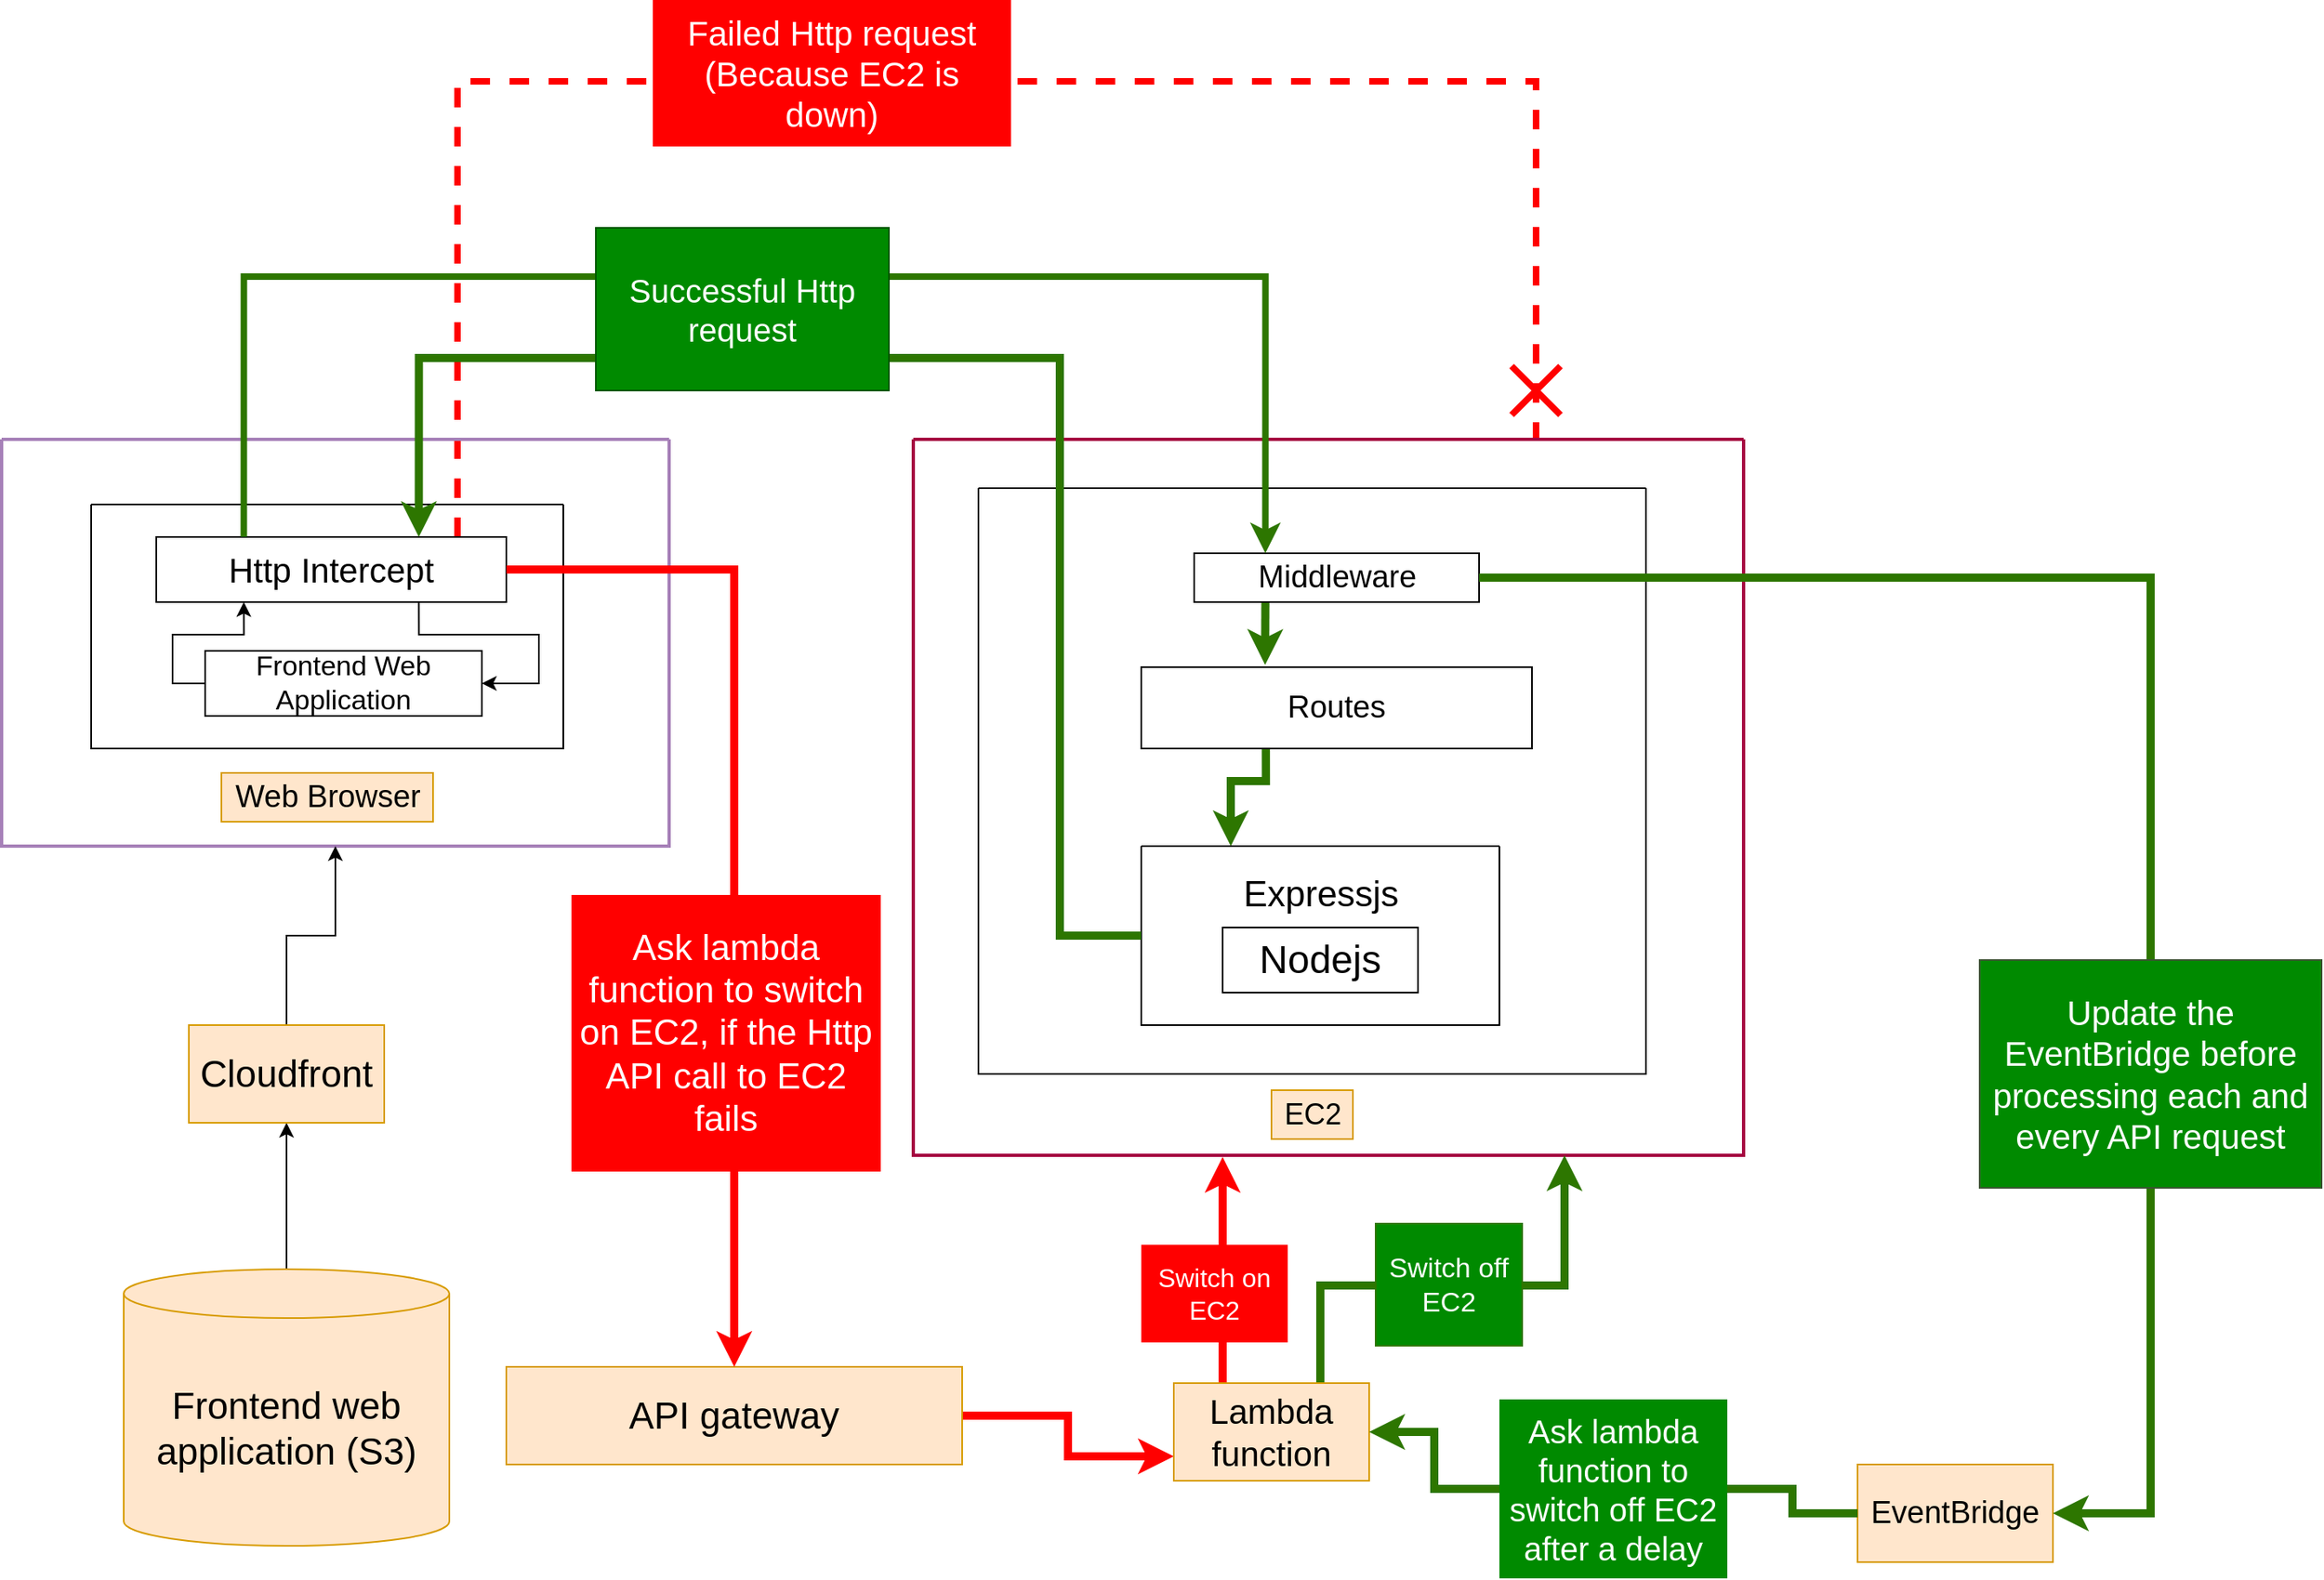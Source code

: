 <mxfile version="17.4.6" type="device"><diagram id="XbZqa4LFNbEieIg0QkVh" name="Page-1"><mxGraphModel dx="1572" dy="984" grid="1" gridSize="10" guides="1" tooltips="1" connect="1" arrows="1" fold="1" page="1" pageScale="1" pageWidth="850" pageHeight="1100" math="0" shadow="0"><root><mxCell id="0"/><mxCell id="1" parent="0"/><mxCell id="Id8Q2En8h6d3P-I4ZJu1-94" style="edgeStyle=orthogonalEdgeStyle;rounded=0;orthogonalLoop=1;jettySize=auto;html=1;entryX=0.75;entryY=0;entryDx=0;entryDy=0;fontSize=18;strokeWidth=4;fillColor=#e51400;strokeColor=#FF0000;endArrow=cross;endFill=0;dashed=1;endSize=25;" parent="1" source="Id8Q2En8h6d3P-I4ZJu1-23" target="Id8Q2En8h6d3P-I4ZJu1-36" edge="1"><mxGeometry relative="1" as="geometry"><Array as="points"><mxPoint x="340" y="150"/><mxPoint x="1003" y="150"/></Array></mxGeometry></mxCell><mxCell id="Id8Q2En8h6d3P-I4ZJu1-9" value="" style="swimlane;startSize=0;fillColor=#D4E1F5;strokeColor=#A680B8;strokeWidth=2;" parent="1" vertex="1"><mxGeometry x="60" y="370" width="410" height="250" as="geometry"/></mxCell><mxCell id="Id8Q2En8h6d3P-I4ZJu1-13" value="Web Browser" style="text;html=1;align=center;verticalAlign=middle;resizable=0;points=[];autosize=1;strokeColor=#d79b00;fillColor=#ffe6cc;fontSize=19;" parent="Id8Q2En8h6d3P-I4ZJu1-9" vertex="1"><mxGeometry x="135" y="205" width="130" height="30" as="geometry"/></mxCell><mxCell id="Id8Q2En8h6d3P-I4ZJu1-22" value="" style="swimlane;startSize=0;" parent="Id8Q2En8h6d3P-I4ZJu1-9" vertex="1"><mxGeometry x="55" y="40" width="290" height="150" as="geometry"/></mxCell><mxCell id="Id8Q2En8h6d3P-I4ZJu1-31" style="edgeStyle=orthogonalEdgeStyle;rounded=0;orthogonalLoop=1;jettySize=auto;html=1;exitX=0.75;exitY=1;exitDx=0;exitDy=0;entryX=1;entryY=0.5;entryDx=0;entryDy=0;" parent="Id8Q2En8h6d3P-I4ZJu1-22" source="Id8Q2En8h6d3P-I4ZJu1-23" target="Id8Q2En8h6d3P-I4ZJu1-27" edge="1"><mxGeometry relative="1" as="geometry"/></mxCell><mxCell id="Id8Q2En8h6d3P-I4ZJu1-23" value="&lt;div style=&quot;font-size: 21px;&quot;&gt;Http Intercept&lt;/div&gt;" style="rounded=0;whiteSpace=wrap;html=1;fontSize=21;" parent="Id8Q2En8h6d3P-I4ZJu1-22" vertex="1"><mxGeometry x="40" y="20" width="215" height="40" as="geometry"/></mxCell><mxCell id="Id8Q2En8h6d3P-I4ZJu1-32" style="edgeStyle=orthogonalEdgeStyle;rounded=0;orthogonalLoop=1;jettySize=auto;html=1;exitX=0;exitY=0.5;exitDx=0;exitDy=0;entryX=0.25;entryY=1;entryDx=0;entryDy=0;" parent="Id8Q2En8h6d3P-I4ZJu1-22" source="Id8Q2En8h6d3P-I4ZJu1-27" target="Id8Q2En8h6d3P-I4ZJu1-23" edge="1"><mxGeometry relative="1" as="geometry"><Array as="points"><mxPoint x="50" y="110"/><mxPoint x="50" y="80"/><mxPoint x="94" y="80"/></Array></mxGeometry></mxCell><mxCell id="Id8Q2En8h6d3P-I4ZJu1-27" value="Frontend Web Application" style="rounded=0;whiteSpace=wrap;html=1;fontSize=17;" parent="Id8Q2En8h6d3P-I4ZJu1-22" vertex="1"><mxGeometry x="70" y="90" width="170" height="40" as="geometry"/></mxCell><mxCell id="Id8Q2En8h6d3P-I4ZJu1-18" style="edgeStyle=orthogonalEdgeStyle;rounded=0;orthogonalLoop=1;jettySize=auto;html=1;entryX=0.5;entryY=1;entryDx=0;entryDy=0;" parent="1" source="Id8Q2En8h6d3P-I4ZJu1-16" target="Id8Q2En8h6d3P-I4ZJu1-17" edge="1"><mxGeometry relative="1" as="geometry"/></mxCell><mxCell id="Id8Q2En8h6d3P-I4ZJu1-16" value="Frontend web application (S3)" style="shape=cylinder3;whiteSpace=wrap;html=1;boundedLbl=1;backgroundOutline=1;size=15;fontSize=23;fillColor=#ffe6cc;strokeColor=#d79b00;" parent="1" vertex="1"><mxGeometry x="135" y="880" width="200" height="170" as="geometry"/></mxCell><mxCell id="Id8Q2En8h6d3P-I4ZJu1-76" style="edgeStyle=orthogonalEdgeStyle;rounded=0;orthogonalLoop=1;jettySize=auto;html=1;exitX=0.5;exitY=0;exitDx=0;exitDy=0;entryX=0.5;entryY=1;entryDx=0;entryDy=0;" parent="1" source="Id8Q2En8h6d3P-I4ZJu1-17" target="Id8Q2En8h6d3P-I4ZJu1-9" edge="1"><mxGeometry relative="1" as="geometry"/></mxCell><mxCell id="Id8Q2En8h6d3P-I4ZJu1-17" value="&lt;font style=&quot;font-size: 23px&quot;&gt;Cloudfront&lt;/font&gt;" style="rounded=0;whiteSpace=wrap;html=1;fillColor=#ffe6cc;strokeColor=#d79b00;" parent="1" vertex="1"><mxGeometry x="175" y="730" width="120" height="60" as="geometry"/></mxCell><mxCell id="Id8Q2En8h6d3P-I4ZJu1-36" value="" style="swimlane;startSize=0;fillColor=#d80073;fontColor=#ffffff;strokeColor=#A50040;strokeWidth=2;" parent="1" vertex="1"><mxGeometry x="620" y="370" width="510" height="440" as="geometry"/></mxCell><mxCell id="Id8Q2En8h6d3P-I4ZJu1-39" value="" style="swimlane;startSize=0;" parent="Id8Q2En8h6d3P-I4ZJu1-36" vertex="1"><mxGeometry x="40" y="30" width="410" height="360" as="geometry"/></mxCell><mxCell id="Id8Q2En8h6d3P-I4ZJu1-86" style="edgeStyle=orthogonalEdgeStyle;rounded=0;orthogonalLoop=1;jettySize=auto;html=1;exitX=0.319;exitY=1.008;exitDx=0;exitDy=0;entryX=0.25;entryY=0;entryDx=0;entryDy=0;fontSize=18;strokeWidth=5;exitPerimeter=0;fillColor=#60a917;strokeColor=#2D7600;" parent="Id8Q2En8h6d3P-I4ZJu1-39" source="Id8Q2En8h6d3P-I4ZJu1-52" target="Id8Q2En8h6d3P-I4ZJu1-83" edge="1"><mxGeometry relative="1" as="geometry"><Array as="points"><mxPoint x="177" y="180"/><mxPoint x="155" y="180"/></Array></mxGeometry></mxCell><mxCell id="Id8Q2En8h6d3P-I4ZJu1-52" value="Routes" style="rounded=0;whiteSpace=wrap;html=1;fontSize=19;" parent="Id8Q2En8h6d3P-I4ZJu1-39" vertex="1"><mxGeometry x="100" y="110" width="240" height="50" as="geometry"/></mxCell><mxCell id="Id8Q2En8h6d3P-I4ZJu1-56" style="edgeStyle=orthogonalEdgeStyle;rounded=0;orthogonalLoop=1;jettySize=auto;html=1;exitX=0.25;exitY=1;exitDx=0;exitDy=0;entryX=0.317;entryY=-0.027;entryDx=0;entryDy=0;entryPerimeter=0;fillColor=#60a917;strokeColor=#2D7600;strokeWidth=5;" parent="Id8Q2En8h6d3P-I4ZJu1-39" source="Id8Q2En8h6d3P-I4ZJu1-55" target="Id8Q2En8h6d3P-I4ZJu1-52" edge="1"><mxGeometry relative="1" as="geometry"/></mxCell><mxCell id="Id8Q2En8h6d3P-I4ZJu1-55" value="Middleware" style="rounded=0;whiteSpace=wrap;html=1;fontSize=19;" parent="Id8Q2En8h6d3P-I4ZJu1-39" vertex="1"><mxGeometry x="132.5" y="40" width="175" height="30" as="geometry"/></mxCell><mxCell id="Id8Q2En8h6d3P-I4ZJu1-83" value="" style="swimlane;startSize=0;fontSize=18;" parent="Id8Q2En8h6d3P-I4ZJu1-39" vertex="1"><mxGeometry x="100" y="220" width="220" height="110" as="geometry"/></mxCell><mxCell id="Id8Q2En8h6d3P-I4ZJu1-42" value="Expressjs" style="text;html=1;align=center;verticalAlign=middle;resizable=0;points=[];autosize=1;strokeColor=none;fillColor=none;fontSize=22;" parent="Id8Q2En8h6d3P-I4ZJu1-83" vertex="1"><mxGeometry x="55" y="15" width="110" height="30" as="geometry"/></mxCell><mxCell id="Id8Q2En8h6d3P-I4ZJu1-40" value="Nodejs" style="rounded=0;whiteSpace=wrap;html=1;fontSize=24;" parent="Id8Q2En8h6d3P-I4ZJu1-83" vertex="1"><mxGeometry x="50" y="50" width="120" height="40" as="geometry"/></mxCell><mxCell id="Id8Q2En8h6d3P-I4ZJu1-41" value="EC2" style="text;html=1;align=center;verticalAlign=middle;resizable=0;points=[];autosize=1;strokeColor=#d79b00;fillColor=#ffe6cc;fontSize=18;" parent="Id8Q2En8h6d3P-I4ZJu1-36" vertex="1"><mxGeometry x="220" y="400" width="50" height="30" as="geometry"/></mxCell><mxCell id="Id8Q2En8h6d3P-I4ZJu1-90" style="edgeStyle=orthogonalEdgeStyle;rounded=0;orthogonalLoop=1;jettySize=auto;html=1;exitX=1;exitY=0.5;exitDx=0;exitDy=0;entryX=0;entryY=0.75;entryDx=0;entryDy=0;fontSize=18;strokeWidth=5;fillColor=#60a917;strokeColor=#FF0000;" parent="1" source="Id8Q2En8h6d3P-I4ZJu1-46" target="Id8Q2En8h6d3P-I4ZJu1-49" edge="1"><mxGeometry relative="1" as="geometry"/></mxCell><mxCell id="Id8Q2En8h6d3P-I4ZJu1-46" value="API gateway" style="rounded=0;whiteSpace=wrap;html=1;fontSize=23;fillColor=#ffe6cc;strokeColor=#d79b00;" parent="1" vertex="1"><mxGeometry x="370" y="940" width="280" height="60" as="geometry"/></mxCell><mxCell id="Id8Q2En8h6d3P-I4ZJu1-87" style="edgeStyle=orthogonalEdgeStyle;rounded=0;orthogonalLoop=1;jettySize=auto;html=1;exitX=0.25;exitY=0;exitDx=0;exitDy=0;fontSize=18;strokeWidth=5;fillColor=#60a917;strokeColor=#FF0000;" parent="1" source="Id8Q2En8h6d3P-I4ZJu1-49" edge="1"><mxGeometry relative="1" as="geometry"><mxPoint x="810" y="811" as="targetPoint"/><Array as="points"><mxPoint x="810" y="811"/></Array></mxGeometry></mxCell><mxCell id="Id8Q2En8h6d3P-I4ZJu1-88" style="edgeStyle=orthogonalEdgeStyle;rounded=0;orthogonalLoop=1;jettySize=auto;html=1;exitX=0.75;exitY=0;exitDx=0;exitDy=0;fontSize=18;strokeWidth=5;fillColor=#60a917;strokeColor=#2D7600;" parent="1" source="Id8Q2En8h6d3P-I4ZJu1-49" edge="1"><mxGeometry relative="1" as="geometry"><mxPoint x="1020" y="810" as="targetPoint"/><Array as="points"><mxPoint x="870" y="890"/><mxPoint x="1020" y="890"/></Array></mxGeometry></mxCell><mxCell id="Id8Q2En8h6d3P-I4ZJu1-49" value="&lt;div style=&quot;font-size: 21px;&quot;&gt;Lambda function&lt;/div&gt;" style="rounded=0;whiteSpace=wrap;html=1;fontSize=21;fillColor=#ffe6cc;strokeColor=#d79b00;" parent="1" vertex="1"><mxGeometry x="780" y="950" width="120" height="60" as="geometry"/></mxCell><mxCell id="Id8Q2En8h6d3P-I4ZJu1-59" style="edgeStyle=orthogonalEdgeStyle;rounded=0;orthogonalLoop=1;jettySize=auto;html=1;exitX=0;exitY=0.5;exitDx=0;exitDy=0;entryX=1;entryY=0.5;entryDx=0;entryDy=0;fillColor=#60a917;strokeColor=#2D7600;strokeWidth=5;startArrow=none;" parent="1" source="Id8Q2En8h6d3P-I4ZJu1-69" target="Id8Q2En8h6d3P-I4ZJu1-49" edge="1"><mxGeometry relative="1" as="geometry"/></mxCell><mxCell id="Id8Q2En8h6d3P-I4ZJu1-57" value="EventBridge" style="rounded=0;whiteSpace=wrap;html=1;fillColor=#ffe6cc;strokeColor=#d79b00;fontSize=19;" parent="1" vertex="1"><mxGeometry x="1200" y="1000" width="120" height="60" as="geometry"/></mxCell><mxCell id="Id8Q2En8h6d3P-I4ZJu1-58" style="edgeStyle=orthogonalEdgeStyle;rounded=0;orthogonalLoop=1;jettySize=auto;html=1;exitX=1;exitY=0.5;exitDx=0;exitDy=0;entryX=1;entryY=0.5;entryDx=0;entryDy=0;fillColor=#60a917;strokeColor=#2D7600;strokeWidth=5;" parent="1" source="Id8Q2En8h6d3P-I4ZJu1-55" target="Id8Q2En8h6d3P-I4ZJu1-57" edge="1"><mxGeometry relative="1" as="geometry"><Array as="points"><mxPoint x="1380" y="455"/><mxPoint x="1380" y="1030"/></Array></mxGeometry></mxCell><mxCell id="Id8Q2En8h6d3P-I4ZJu1-63" value="Update the EventBridge before processing each and every API request" style="text;html=1;strokeColor=#3A5431;fillColor=#008A00;align=center;verticalAlign=middle;whiteSpace=wrap;rounded=0;fontSize=21;fontColor=#ffffff;" parent="1" vertex="1"><mxGeometry x="1275" y="690" width="210" height="140" as="geometry"/></mxCell><mxCell id="Id8Q2En8h6d3P-I4ZJu1-66" value="Switch off EC2" style="text;html=1;strokeColor=#2D7600;fillColor=#008A00;align=center;verticalAlign=middle;whiteSpace=wrap;rounded=0;fontSize=17;fontColor=#ffffff;strokeWidth=1;" parent="1" vertex="1"><mxGeometry x="904" y="852" width="90" height="75" as="geometry"/></mxCell><mxCell id="Id8Q2En8h6d3P-I4ZJu1-67" value="Switch on EC2" style="text;html=1;strokeColor=none;fillColor=#FF0000;align=center;verticalAlign=middle;whiteSpace=wrap;rounded=0;fontSize=16;fontColor=#ffffff;" parent="1" vertex="1"><mxGeometry x="760" y="865" width="90" height="60" as="geometry"/></mxCell><mxCell id="Id8Q2En8h6d3P-I4ZJu1-75" style="edgeStyle=orthogonalEdgeStyle;rounded=0;orthogonalLoop=1;jettySize=auto;html=1;exitX=1;exitY=0.5;exitDx=0;exitDy=0;entryX=0.5;entryY=0;entryDx=0;entryDy=0;fillColor=#e51400;strokeColor=#FF0000;strokeWidth=5;" parent="1" source="Id8Q2En8h6d3P-I4ZJu1-23" target="Id8Q2En8h6d3P-I4ZJu1-46" edge="1"><mxGeometry relative="1" as="geometry"><mxPoint x="530" y="910" as="targetPoint"/><Array as="points"><mxPoint x="510" y="450"/><mxPoint x="510" y="920"/></Array></mxGeometry></mxCell><mxCell id="Id8Q2En8h6d3P-I4ZJu1-84" style="edgeStyle=orthogonalEdgeStyle;rounded=0;orthogonalLoop=1;jettySize=auto;html=1;exitX=0.25;exitY=0;exitDx=0;exitDy=0;entryX=0.25;entryY=0;entryDx=0;entryDy=0;fontSize=18;fillColor=#60a917;strokeColor=#2D7600;strokeWidth=4;" parent="1" source="Id8Q2En8h6d3P-I4ZJu1-23" target="Id8Q2En8h6d3P-I4ZJu1-55" edge="1"><mxGeometry relative="1" as="geometry"><Array as="points"><mxPoint x="209" y="270"/><mxPoint x="836" y="270"/></Array></mxGeometry></mxCell><mxCell id="Id8Q2En8h6d3P-I4ZJu1-92" style="edgeStyle=orthogonalEdgeStyle;rounded=0;orthogonalLoop=1;jettySize=auto;html=1;exitX=0;exitY=0.5;exitDx=0;exitDy=0;entryX=0.75;entryY=0;entryDx=0;entryDy=0;fontSize=18;strokeWidth=5;fillColor=#60a917;strokeColor=#2D7600;" parent="1" source="Id8Q2En8h6d3P-I4ZJu1-83" target="Id8Q2En8h6d3P-I4ZJu1-23" edge="1"><mxGeometry relative="1" as="geometry"><Array as="points"><mxPoint x="710" y="675"/><mxPoint x="710" y="320"/><mxPoint x="316" y="320"/></Array></mxGeometry></mxCell><mxCell id="Id8Q2En8h6d3P-I4ZJu1-77" value="Successful Http request" style="text;html=1;strokeColor=#005700;fillColor=#008a00;align=center;verticalAlign=middle;whiteSpace=wrap;rounded=0;fontSize=20;fontColor=#ffffff;" parent="1" vertex="1"><mxGeometry x="425" y="240" width="180" height="100" as="geometry"/></mxCell><mxCell id="Id8Q2En8h6d3P-I4ZJu1-104" value="Failed Http request (Because EC2 is down)" style="rounded=0;whiteSpace=wrap;html=1;fontSize=21;strokeWidth=2;fillColor=#FF0000;strokeColor=none;fontColor=#ffffff;" parent="1" vertex="1"><mxGeometry x="460" y="100" width="220" height="90" as="geometry"/></mxCell><mxCell id="Id8Q2En8h6d3P-I4ZJu1-108" value="&lt;div style=&quot;font-size: 22px&quot;&gt;&lt;br&gt;&lt;/div&gt;&lt;div style=&quot;font-size: 22px&quot;&gt;Ask lambda function to switch on EC2, if the Http API call to EC2 fails&lt;/div&gt;&lt;div style=&quot;font-size: 22px&quot;&gt;&amp;nbsp; &lt;/div&gt;" style="rounded=0;whiteSpace=wrap;html=1;fontSize=22;strokeWidth=2;fillColor=#FF0000;fontColor=#FFFFFF;strokeColor=none;" parent="1" vertex="1"><mxGeometry x="410" y="650" width="190" height="170" as="geometry"/></mxCell><mxCell id="Id8Q2En8h6d3P-I4ZJu1-69" value="Ask lambda function to switch off EC2 after a delay" style="text;html=1;strokeColor=none;fillColor=#008A00;align=center;verticalAlign=middle;whiteSpace=wrap;rounded=0;fontSize=20;strokeWidth=1;fontColor=#FFFFFF;" parent="1" vertex="1"><mxGeometry x="980" y="960" width="140" height="110" as="geometry"/></mxCell><mxCell id="Id8Q2En8h6d3P-I4ZJu1-110" value="" style="edgeStyle=orthogonalEdgeStyle;rounded=0;orthogonalLoop=1;jettySize=auto;html=1;exitX=0;exitY=0.5;exitDx=0;exitDy=0;entryX=1;entryY=0.5;entryDx=0;entryDy=0;fillColor=#60a917;strokeColor=#2D7600;strokeWidth=5;endArrow=none;" parent="1" source="Id8Q2En8h6d3P-I4ZJu1-57" target="Id8Q2En8h6d3P-I4ZJu1-69" edge="1"><mxGeometry relative="1" as="geometry"><mxPoint x="1200" y="1030" as="sourcePoint"/><mxPoint x="900" y="980.0" as="targetPoint"/></mxGeometry></mxCell></root></mxGraphModel></diagram></mxfile>